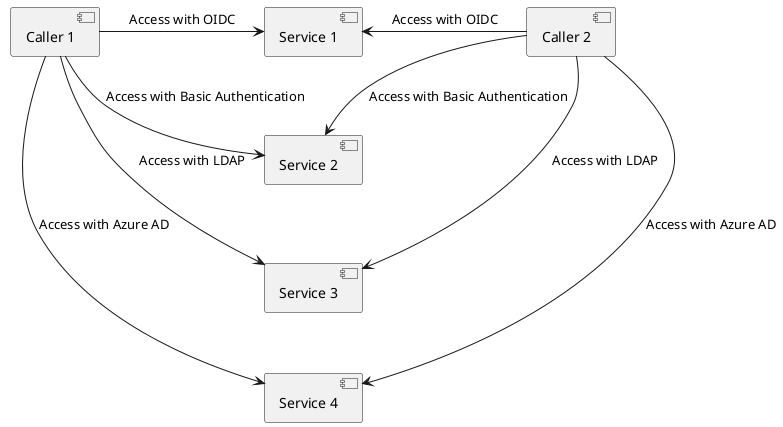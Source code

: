 @startuml
skinparam backgroundcolor transparent

component [Service 1] as 3
component [Service 2] as 4
component [Service 3] as 5
component [Service 4] as 6

component [Caller 1] as 1
component [Caller 2] as 2

3 -[hidden]-> 4
4 -[hidden]-> 5
5 -[hidden]-> 6

1 -r-> 3 : Access with OIDC
1 --> 4 : Access with Basic Authentication
1 --> 5 : Access with LDAP
1 --> 6 : Access with Azure AD

2 -l-> 3 : Access with OIDC
2 --> 4 : Access with Basic Authentication
2 --> 5 : Access with LDAP
2 --> 6 : Access with Azure AD

@enduml
